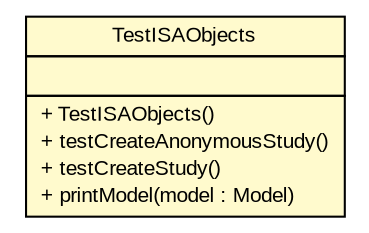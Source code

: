 #!/usr/local/bin/dot
#
# Class diagram 
# Generated by UmlGraph version 4.6 (http://www.spinellis.gr/sw/umlgraph)
#

digraph G {
	edge [fontname="arial",fontsize=10,labelfontname="arial",labelfontsize=10];
	node [fontname="arial",fontsize=10,shape=plaintext];
	// net.toxbank.isa.test.TestISAObjects
	c5 [label=<<table border="0" cellborder="1" cellspacing="0" cellpadding="2" port="p" bgcolor="lemonChiffon" href="./TestISAObjects.html">
		<tr><td><table border="0" cellspacing="0" cellpadding="1">
			<tr><td> TestISAObjects </td></tr>
		</table></td></tr>
		<tr><td><table border="0" cellspacing="0" cellpadding="1">
			<tr><td align="left">  </td></tr>
		</table></td></tr>
		<tr><td><table border="0" cellspacing="0" cellpadding="1">
			<tr><td align="left"> + TestISAObjects() </td></tr>
			<tr><td align="left"> + testCreateAnonymousStudy() </td></tr>
			<tr><td align="left"> + testCreateStudy() </td></tr>
			<tr><td align="left"> + printModel(model : Model) </td></tr>
		</table></td></tr>
		</table>>, fontname="arial", fontcolor="black", fontsize=10.0];
}

